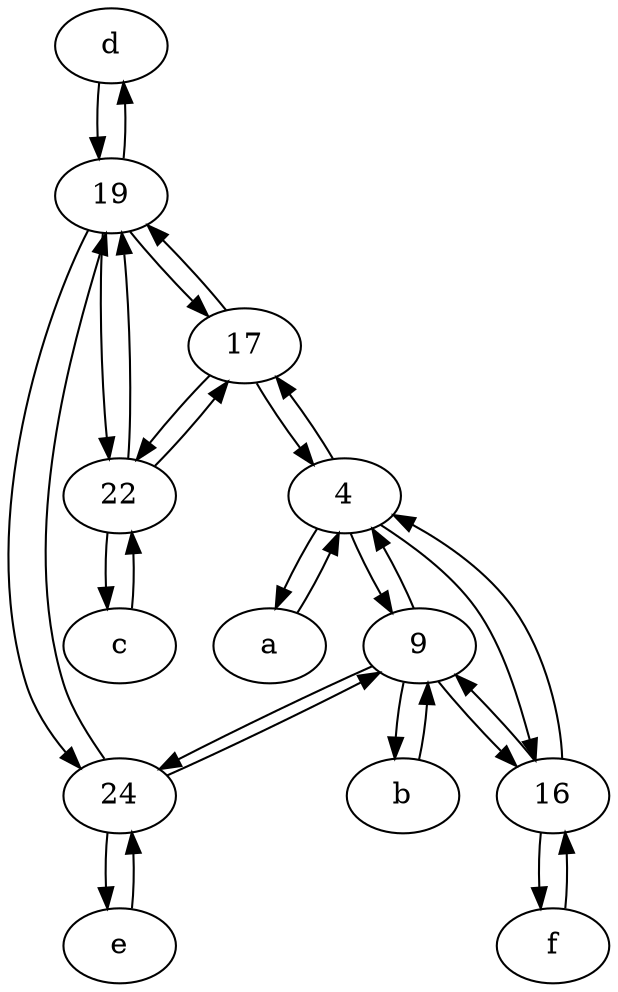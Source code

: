 digraph  {
	d [pos="20,30!"];
	19;
	22;
	f [pos="15,45!"];
	9;
	c [pos="20,10!"];
	24;
	b [pos="50,20!"];
	16;
	17;
	a [pos="40,10!"];
	e [pos="30,50!"];
	4;
	b -> 9;
	f -> 16;
	17 -> 19;
	16 -> 9;
	16 -> f;
	19 -> d;
	d -> 19;
	a -> 4;
	19 -> 22;
	e -> 24;
	9 -> 24;
	16 -> 4;
	17 -> 22;
	19 -> 24;
	24 -> 9;
	22 -> 19;
	4 -> 9;
	19 -> 17;
	9 -> 4;
	24 -> 19;
	24 -> e;
	c -> 22;
	4 -> 16;
	9 -> b;
	4 -> a;
	17 -> 4;
	22 -> c;
	4 -> 17;
	22 -> 17;
	9 -> 16;

	}